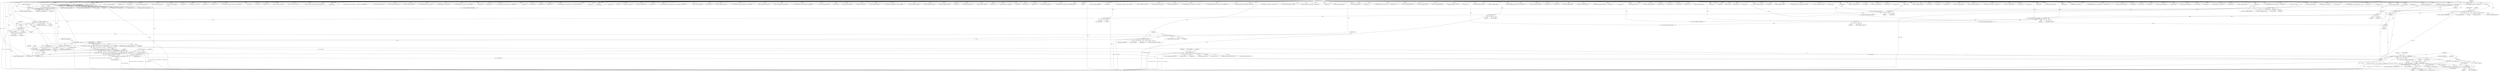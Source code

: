 digraph "0_stb_98fdfc6df88b1e34a736d5e126e6c8139c8de1a6_2@pointer" {
"1000568" [label="(Call,f->codebooks+i)"];
"1000531" [label="(Call,memset(f->codebooks, 0, sizeof(*f->codebooks) * f->codebook_count))"];
"1000522" [label="(Call,f->codebooks == NULL)"];
"1000504" [label="(Call,f->codebooks = (Codebook *) setup_malloc(f, sizeof(*f->codebooks) * f->codebook_count))"];
"1000508" [label="(Call,(Codebook *) setup_malloc(f, sizeof(*f->codebooks) * f->codebook_count))"];
"1000510" [label="(Call,setup_malloc(f, sizeof(*f->codebooks) * f->codebook_count))"];
"1000500" [label="(Call,get_bits(f,8))"];
"1000485" [label="(Call,get8_packet(f))"];
"1000465" [label="(Call,get8_packet(f))"];
"1000445" [label="(Call,is_whole_packet_present(f, TRUE))"];
"1000440" [label="(Call,IS_PUSH_MODE(f))"];
"1000435" [label="(Call,start_packet(f))"];
"1000424" [label="(Call,skip(f, len))"];
"1000422" [label="(Call,next_segment(f))"];
"1000414" [label="(Call,start_packet(f))"];
"1000408" [label="(Call,start_page(f))"];
"1000395" [label="(Call,get8(f))"];
"1000332" [label="(Call,get8(f))"];
"1000328" [label="(Call,get32(f))"];
"1000326" [label="(Call,get32(f))"];
"1000324" [label="(Call,get32(f))"];
"1000313" [label="(Call,get32(f))"];
"1000288" [label="(Call,get8(f))"];
"1000277" [label="(Call,get32(f))"];
"1000259" [label="(Call,getn(f, header, 6))"];
"1000250" [label="(Call,get8(f))"];
"1000126" [label="(Call,start_page(f))"];
"1000107" [label="(MethodParameterIn,vorb *f)"];
"1000420" [label="(Call,len = next_segment(f))"];
"1000512" [label="(Call,sizeof(*f->codebooks) * f->codebook_count)"];
"1000495" [label="(Call,f->codebook_count = get_bits(f,8) + 1)"];
"1000536" [label="(Call,sizeof(*f->codebooks) * f->codebook_count)"];
"1000549" [label="(Call,i < f->codebook_count)"];
"1000554" [label="(Call,++i)"];
"1000546" [label="(Call,i=0)"];
"1000396" [label="(Identifier,f)"];
"1000465" [label="(Call,get8_packet(f))"];
"1000500" [label="(Call,get_bits(f,8))"];
"1000281" [label="(Call,error(f, VORBIS_invalid_first_page))"];
"1000883" [label="(Call,setup_malloc(f, c->entries))"];
"1000249" [label="(Call,get8(f) != VORBIS_packet_id)"];
"1000296" [label="(Call,error(f, VORBIS_invalid_first_page))"];
"1001257" [label="(Call,get_bits(f, 4))"];
"1001717" [label="(Call,error(f, VORBIS_outofmem))"];
"1000272" [label="(Call,error(f, VORBIS_invalid_first_page))"];
"1002463" [label="(Call,error(f, VORBIS_invalid_setup))"];
"1000409" [label="(Identifier,f)"];
"1000566" [label="(Call,*c = f->codebooks+i)"];
"1001283" [label="(Call,get_bits(f, 32))"];
"1000637" [label="(Call,get_bits(f, 8))"];
"1000314" [label="(Identifier,f)"];
"1000330" [label="(Call,x = get8(f))"];
"1003278" [label="(Call,error(f, VORBIS_invalid_setup))"];
"1000889" [label="(Call,c->codeword_lengths == NULL)"];
"1001877" [label="(Call,error(f, VORBIS_invalid_setup))"];
"1000549" [label="(Call,i < f->codebook_count)"];
"1001028" [label="(Call,error(f, VORBIS_outofmem))"];
"1002557" [label="(Call,get_bits(f,5))"];
"1000708" [label="(Call,setup_malloc(f, c->entries))"];
"1000462" [label="(Call,crc32_init())"];
"1000251" [label="(Identifier,f)"];
"1002047" [label="(Call,get_bits(f, 3))"];
"1001800" [label="(Call,get_bits(f, 16))"];
"1000572" [label="(Identifier,i)"];
"1000447" [label="(Identifier,TRUE)"];
"1001765" [label="(Call,setup_temp_free(f, mults, sizeof(mults[0])*c->lookup_values))"];
"1000422" [label="(Call,next_segment(f))"];
"1000258" [label="(Call,!getn(f, header, 6))"];
"1000812" [label="(Call,get_bits(f,1))"];
"1001961" [label="(Call,get_bits(f,8))"];
"1003219" [label="(Call,get_bits(f, 6))"];
"1001808" [label="(Call,error(f, VORBIS_invalid_setup))"];
"1001332" [label="(Call,error(f, VORBIS_invalid_setup))"];
"1001380" [label="(Call,mults == NULL)"];
"1001647" [label="(Call,setup_temp_free(f, mults,sizeof(mults[0])*c->lookup_values))"];
"1002506" [label="(Call,get_bits(f,6))"];
"1000370" [label="(Call,error(f, VORBIS_invalid_setup))"];
"1002667" [label="(Call,setup_malloc(f, sizeof(*r->classdata) * f->codebooks[r->classbook].entries))"];
"1001659" [label="(Call,error(f, VORBIS_invalid_setup))"];
"1002973" [label="(Call,error(f, VORBIS_invalid_setup))"];
"1003083" [label="(Call,error(f, VORBIS_invalid_setup))"];
"1000331" [label="(Identifier,x)"];
"1000439" [label="(ControlStructure,if (IS_PUSH_MODE(f)))"];
"1000906" [label="(Call,setup_temp_free(f, lengths, c->entries))"];
"1001017" [label="(Call,setup_malloc(f, c->sorted_entries))"];
"1001826" [label="(Call,setup_malloc(f, f->floor_count * sizeof(*f->floor_config)))"];
"1000513" [label="(Call,sizeof(*f->codebooks))"];
"1003636" [label="(Call,f->first_decode = TRUE)"];
"1000546" [label="(Call,i=0)"];
"1000646" [label="(Call,get_bits(f, 8))"];
"1000413" [label="(Call,!start_packet(f))"];
"1000486" [label="(Identifier,f)"];
"1000276" [label="(Call,get32(f) != 0)"];
"1000824" [label="(Call,get_bits(f, 5))"];
"1001214" [label="(Call,setup_temp_free(f, values, sizeof(*values)*c->sorted_entries))"];
"1002814" [label="(Call,get_bits(f,6))"];
"1001918" [label="(Call,get_bits(f,16))"];
"1002514" [label="(Call,get_bits(f,8))"];
"1001932" [label="(Call,get_bits(f,8))"];
"1001224" [label="(Call,setup_temp_free(f, c->codewords, sizeof(*c->codewords)*c->sorted_entries))"];
"1002921" [label="(Call,get_bits(f,1))"];
"1002951" [label="(Call,get_bits(f,1))"];
"1003688" [label="(MethodReturn,static int)"];
"1002630" [label="(Call,get_bits(f, 8))"];
"1000328" [label="(Call,get32(f))"];
"1000393" [label="(Call,x = get8(f))"];
"1000236" [label="(Call,get8(f))"];
"1001404" [label="(Call,get_bits(f, c->value_bits))"];
"1003684" [label="(Call,stb_vorbis_get_file_offset(f))"];
"1002548" [label="(Call,get_bits(f,3))"];
"1001468" [label="(Call,setup_malloc(f, sizeof(c->multiplicands[0]) * c->sorted_entries * c->dimensions))"];
"1000551" [label="(Call,f->codebook_count)"];
"1002842" [label="(Call,error(f, VORBIS_outofmem))"];
"1000277" [label="(Call,get32(f))"];
"1001781" [label="(Identifier,x)"];
"1001911" [label="(Call,get_bits(f,16))"];
"1002646" [label="(Call,error(f, VORBIS_invalid_setup))"];
"1001686" [label="(Call,setup_malloc(f, sizeof(c->multiplicands[0]) * c->lookup_values))"];
"1003049" [label="(Call,error(f, VORBIS_invalid_setup))"];
"1001965" [label="(Call,error(f, VORBIS_feature_not_supported))"];
"1000502" [label="(Literal,8)"];
"1001705" [label="(Call,setup_temp_free(f, mults,sizeof(mults[0])*c->lookup_values))"];
"1000762" [label="(Call,error(f, VORBIS_invalid_setup))"];
"1001307" [label="(Call,get_bits(f,1))"];
"1002518" [label="(Call,r->classbook >= f->codebook_count)"];
"1000424" [label="(Call,skip(f, len))"];
"1002917" [label="(Call,error(f, VORBIS_outofmem))"];
"1000259" [label="(Call,getn(f, header, 6))"];
"1002216" [label="(Call,get_bits(f, g->rangebits))"];
"1000555" [label="(Identifier,i)"];
"1001189" [label="(Call,error(f, VORBIS_outofmem))"];
"1000510" [label="(Call,setup_malloc(f, sizeof(*f->codebooks) * f->codebook_count))"];
"1000445" [label="(Call,is_whole_packet_present(f, TRUE))"];
"1002824" [label="(Call,setup_malloc(f, f->mapping_count * sizeof(*f->mapping)))"];
"1002293" [label="(Call,error(f, VORBIS_invalid_setup))"];
"1003197" [label="(Call,error(f, VORBIS_invalid_setup))"];
"1001426" [label="(Call,error(f, VORBIS_invalid_setup))"];
"1003247" [label="(Call,get_bits(f,1))"];
"1003395" [label="(Call,error(f, VORBIS_outofmem))"];
"1000108" [label="(Block,)"];
"1000408" [label="(Call,start_page(f))"];
"1001838" [label="(Call,f->floor_config == NULL)"];
"1001074" [label="(Call,error(f, VORBIS_outofmem))"];
"1000261" [label="(Identifier,header)"];
"1000325" [label="(Identifier,f)"];
"1001991" [label="(Call,get_bits(f, 5))"];
"1003443" [label="(Call,init_blocksize(f, 0, f->blocksize_0))"];
"1001251" [label="(Call,CHECK(f))"];
"1000284" [label="(Call,f->channels = get8(f))"];
"1002377" [label="(Call,get_bits(f, 6))"];
"1002073" [label="(Call,get_bits(f, 8))"];
"1002406" [label="(Call,error(f, VORBIS_outofmem))"];
"1002387" [label="(Call,setup_malloc(f, f->residue_count * sizeof(f->residue_config[0])))"];
"1000512" [label="(Call,sizeof(*f->codebooks) * f->codebook_count)"];
"1000232" [label="(Call,get8(f))"];
"1000469" [label="(Call,error(f, VORBIS_invalid_setup))"];
"1002890" [label="(Call,error(f, VORBIS_invalid_setup))"];
"1000657" [label="(Call,get_bits(f,1))"];
"1000240" [label="(Call,error(f, VORBIS_ogg_skeleton_not_supported))"];
"1002899" [label="(Call,setup_malloc(f, f->channels * sizeof(*m->chan)))"];
"1000415" [label="(Identifier,f)"];
"1000260" [label="(Identifier,f)"];
"1001362" [label="(Call,error(f, VORBIS_invalid_setup))"];
"1000252" [label="(Identifier,VORBIS_packet_id)"];
"1000683" [label="(Call,error(f, VORBIS_invalid_setup))"];
"1000717" [label="(Call,error(f, VORBIS_outofmem))"];
"1000532" [label="(Call,f->codebooks)"];
"1000982" [label="(Call,setup_malloc(f, sizeof(c->codewords[0]) * c->entries))"];
"1000542" [label="(Call,f->codebook_count)"];
"1000324" [label="(Call,get32(f))"];
"1000126" [label="(Call,start_page(f))"];
"1001037" [label="(Call,setup_temp_malloc(f, sizeof(*c->codewords) * c->sorted_entries))"];
"1001414" [label="(Call,setup_temp_free(f,mults,sizeof(mults[0])*c->lookup_values))"];
"1000158" [label="(Call,error(f, VORBIS_invalid_first_page))"];
"1003686" [label="(Return,return TRUE;)"];
"1003330" [label="(Call,setup_malloc(f, sizeof(float) * f->blocksize_1))"];
"1000269" [label="(Call,vorbis_validate(header))"];
"1001238" [label="(Call,setup_temp_free(f, lengths, c->entries))"];
"1001061" [label="(Call,setup_temp_malloc(f, sizeof(*values) * c->sorted_entries))"];
"1000536" [label="(Call,sizeof(*f->codebooks) * f->codebook_count)"];
"1000279" [label="(Literal,0)"];
"1000250" [label="(Call,get8(f))"];
"1000501" [label="(Identifier,f)"];
"1000499" [label="(Call,get_bits(f,8) + 1)"];
"1003261" [label="(Call,get_bits(f,16))"];
"1000503" [label="(Literal,1)"];
"1000569" [label="(Call,f->codebooks)"];
"1000262" [label="(Literal,6)"];
"1000426" [label="(Identifier,len)"];
"1002087" [label="(Call,error(f, VORBIS_invalid_setup))"];
"1003438" [label="(Call,error(f, VORBIS_outofmem))"];
"1000550" [label="(Identifier,i)"];
"1001299" [label="(Call,get_bits(f, 4))"];
"1001169" [label="(Call,setup_malloc(f, sizeof(*c->sorted_values   ) * (c->sorted_entries+1)))"];
"1000327" [label="(Identifier,f)"];
"1003300" [label="(Call,error(f, VORBIS_invalid_setup))"];
"1001054" [label="(Call,error(f, VORBIS_outofmem))"];
"1003033" [label="(Call,error(f, VORBIS_invalid_setup))"];
"1000694" [label="(Call,setup_temp_malloc(f, c->entries))"];
"1001940" [label="(Call,get_bits(f,4))"];
"1000138" [label="(Call,error(f, VORBIS_invalid_first_page))"];
"1003069" [label="(Call,error(f, VORBIS_invalid_setup))"];
"1000554" [label="(Call,++i)"];
"1002690" [label="(Call,error(f, VORBIS_outofmem))"];
"1000537" [label="(Call,sizeof(*f->codebooks))"];
"1000504" [label="(Call,f->codebooks = (Codebook *) setup_malloc(f, sizeof(*f->codebooks) * f->codebook_count))"];
"1001783" [label="(Call,get_bits(f, 6))"];
"1000545" [label="(ControlStructure,for (i=0; i < f->codebook_count; ++i))"];
"1000466" [label="(Identifier,f)"];
"1001514" [label="(Call,setup_temp_free(f,mults,sizeof(mults[0])*c->lookup_values))"];
"1003211" [label="(Call,error(f, VORBIS_invalid_setup))"];
"1000395" [label="(Call,get8(f))"];
"1001865" [label="(Call,get_bits(f, 16))"];
"1001816" [label="(Call,get_bits(f, 6))"];
"1002776" [label="(Call,error(f, VORBIS_outofmem))"];
"1000598" [label="(Call,error(f, VORBIS_invalid_setup))"];
"1000464" [label="(Call,get8_packet(f) != VORBIS_packet_setup)"];
"1001369" [label="(Call,setup_temp_malloc(f, sizeof(mults[0]) * c->lookup_values))"];
"1002470" [label="(Call,get_bits(f, 24))"];
"1000421" [label="(Identifier,len)"];
"1000254" [label="(Call,error(f, VORBIS_invalid_first_page))"];
"1001121" [label="(Call,setup_temp_free(f, values, 0))"];
"1000837" [label="(Call,error(f, VORBIS_invalid_setup))"];
"1002477" [label="(Call,get_bits(f, 24))"];
"1002120" [label="(Call,g->subclass_books[j][k] >= f->codebook_count)"];
"1001291" [label="(Call,get_bits(f, 32))"];
"1000577" [label="(Call,get_bits(f, 8))"];
"1002451" [label="(Call,get_bits(f, 16))"];
"1001160" [label="(Call,error(f, VORBIS_outofmem))"];
"1000522" [label="(Call,f->codebooks == NULL)"];
"1000511" [label="(Identifier,f)"];
"1000382" [label="(Call,error(f, VORBIS_invalid_setup))"];
"1002012" [label="(Call,get_bits(f, 4))"];
"1000107" [label="(MethodParameterIn,vorb *f)"];
"1001776" [label="(Call,CHECK(f))"];
"1000495" [label="(Call,f->codebook_count = get_bits(f,8) + 1)"];
"1000309" [label="(Call,f->sample_rate = get32(f))"];
"1002115" [label="(Call,get_bits(f,8))"];
"1003165" [label="(Call,get_bits(f,8))"];
"1000425" [label="(Identifier,f)"];
"1000407" [label="(Call,!start_page(f))"];
"1000731" [label="(Call,get_bits(f,5))"];
"1000492" [label="(Call,error(f, VORBIS_invalid_setup))"];
"1000326" [label="(Call,get32(f))"];
"1000547" [label="(Identifier,i)"];
"1000414" [label="(Call,start_packet(f))"];
"1003288" [label="(Call,error(f, VORBIS_invalid_setup))"];
"1000968" [label="(Call,CHECK(f))"];
"1000333" [label="(Identifier,f)"];
"1000329" [label="(Identifier,f)"];
"1001844" [label="(Call,error(f, VORBIS_outofmem))"];
"1002755" [label="(Call,setup_malloc(f, sizeof(r->classdata[j][0]) * classwords))"];
"1000127" [label="(Identifier,f)"];
"1000585" [label="(Call,error(f, VORBIS_invalid_setup))"];
"1001904" [label="(Call,get_bits(f,8))"];
"1000562" [label="(Identifier,total)"];
"1000148" [label="(Call,error(f, VORBIS_invalid_first_page))"];
"1000390" [label="(Call,error(f, VORBIS_invalid_setup))"];
"1000289" [label="(Identifier,f)"];
"1000403" [label="(Call,error(f, VORBIS_invalid_first_page))"];
"1003183" [label="(Call,get_bits(f,8))"];
"1000611" [label="(Call,error(f, VORBIS_invalid_setup))"];
"1001778" [label="(Call,CHECK(f))"];
"1000548" [label="(Literal,0)"];
"1000506" [label="(Identifier,f)"];
"1001526" [label="(Call,error(f, VORBIS_outofmem))"];
"1000603" [label="(Call,get_bits(f, 8))"];
"1003079" [label="(Call,get_bits(f,2))"];
"1000529" [label="(Identifier,f)"];
"1000533" [label="(Identifier,f)"];
"1000965" [label="(Call,values = NULL)"];
"1000446" [label="(Identifier,f)"];
"1000190" [label="(Call,getn(f, header, 6))"];
"1000590" [label="(Call,get_bits(f, 8))"];
"1001126" [label="(Call,error(f, VORBIS_invalid_setup))"];
"1000531" [label="(Call,memset(f->codebooks, 0, sizeof(*f->codebooks) * f->codebook_count))"];
"1002929" [label="(Call,get_bits(f,4))"];
"1003113" [label="(Call,get_bits(f, 4))"];
"1003303" [label="(Call,flush_packet(f))"];
"1003677" [label="(Call,error(f, VORBIS_outofmem))"];
"1002132" [label="(Call,error(f, VORBIS_invalid_setup))"];
"1000321" [label="(Call,error(f, VORBIS_invalid_first_page))"];
"1000526" [label="(Identifier,NULL)"];
"1003346" [label="(Call,setup_malloc(f, sizeof(float) * f->blocksize_1/2))"];
"1000895" [label="(Call,error(f, VORBIS_outofmem))"];
"1000667" [label="(Call,get_bits(f,1))"];
"1002960" [label="(Call,get_bits(f,8))"];
"1000168" [label="(Call,error(f, VORBIS_invalid_first_page))"];
"1001925" [label="(Call,get_bits(f,6))"];
"1000777" [label="(Call,error(f, VORBIS_invalid_setup))"];
"1000528" [label="(Call,error(f, VORBIS_outofmem))"];
"1002057" [label="(Call,get_bits(f, 2))"];
"1002996" [label="(Call,get_bits(f, ilog(f->channels-1)))"];
"1000436" [label="(Identifier,f)"];
"1001140" [label="(Call,setup_malloc(f, sizeof(*c->sorted_codewords) * (c->sorted_entries+1)))"];
"1003129" [label="(Call,error(f, VORBIS_invalid_setup))"];
"1002552" [label="(Call,get_bits(f,1))"];
"1000332" [label="(Call,get8(f))"];
"1002140" [label="(Call,get_bits(f,2))"];
"1000508" [label="(Call,(Codebook *) setup_malloc(f, sizeof(*f->codebooks) * f->codebook_count))"];
"1003268" [label="(Call,get_bits(f,8))"];
"1002526" [label="(Call,error(f, VORBIS_invalid_setup))"];
"1000440" [label="(Call,IS_PUSH_MODE(f))"];
"1000467" [label="(Identifier,VORBIS_packet_setup)"];
"1003254" [label="(Call,get_bits(f,16))"];
"1002489" [label="(Call,error(f, VORBIS_invalid_setup))"];
"1003174" [label="(Call,get_bits(f,8))"];
"1000632" [label="(Call,get_bits(f, 8))"];
"1003453" [label="(Call,init_blocksize(f, 1, f->blocksize_1))"];
"1002497" [label="(Call,get_bits(f,24))"];
"1000485" [label="(Call,get8_packet(f))"];
"1002588" [label="(Call,error(f, VORBIS_outofmem))"];
"1000313" [label="(Call,get32(f))"];
"1000573" [label="(Call,CHECK(f))"];
"1000523" [label="(Call,f->codebooks)"];
"1000429" [label="(Identifier,f)"];
"1002148" [label="(Call,get_bits(f,4))"];
"1000423" [label="(Identifier,f)"];
"1002569" [label="(Call,setup_malloc(f, sizeof(r->residue_books[0]) * r->classifications))"];
"1000125" [label="(Call,!start_page(f))"];
"1000753" [label="(Call,get_bits(f, ilog(limit)))"];
"1000306" [label="(Call,error(f, VORBIS_too_many_channels))"];
"1001384" [label="(Call,error(f, VORBIS_outofmem))"];
"1000524" [label="(Identifier,f)"];
"1003012" [label="(Call,get_bits(f, ilog(f->channels-1)))"];
"1002882" [label="(Call,get_bits(f,16))"];
"1000420" [label="(Call,len = next_segment(f))"];
"1000496" [label="(Call,f->codebook_count)"];
"1000521" [label="(ControlStructure,if (f->codebooks == NULL))"];
"1000535" [label="(Literal,0)"];
"1000419" [label="(Block,)"];
"1000288" [label="(Call,get8(f))"];
"1000505" [label="(Call,f->codebooks)"];
"1000444" [label="(Call,!is_whole_packet_present(f, TRUE))"];
"1000278" [label="(Identifier,f)"];
"1000264" [label="(Call,error(f, VORBIS_unexpected_eof))"];
"1001491" [label="(Call,setup_malloc(f, sizeof(c->multiplicands[0]) * c->entries        * c->dimensions))"];
"1000616" [label="(Call,get_bits(f, 8))"];
"1000245" [label="(Call,error(f, VORBIS_invalid_first_page))"];
"1001267" [label="(Call,error(f, VORBIS_invalid_setup))"];
"1000434" [label="(Call,!start_packet(f))"];
"1001678" [label="(Call,CHECK(f))"];
"1000625" [label="(Call,get_bits(f, 8))"];
"1000435" [label="(Call,start_packet(f))"];
"1001154" [label="(Call,c->sorted_codewords == NULL)"];
"1001000" [label="(Call,error(f, VORBIS_outofmem))"];
"1000568" [label="(Call,f->codebooks+i)"];
"1003419" [label="(Call,setup_malloc(f, sizeof(float) * f->blocksize_1/2))"];
"1000481" [label="(Call,header[i] = get8_packet(f))"];
"1003364" [label="(Call,setup_malloc(f, sizeof(int16) * longest_floorlist))"];
"1002077" [label="(Call,g->class_masterbooks[j] >= f->codebook_count)"];
"1000441" [label="(Identifier,f)"];
"1000518" [label="(Call,f->codebook_count)"];
"1000568" -> "1000566"  [label="AST: "];
"1000568" -> "1000572"  [label="CFG: "];
"1000569" -> "1000568"  [label="AST: "];
"1000572" -> "1000568"  [label="AST: "];
"1000566" -> "1000568"  [label="CFG: "];
"1000568" -> "1003688"  [label="DDG: f->codebooks"];
"1000568" -> "1003688"  [label="DDG: i"];
"1000531" -> "1000568"  [label="DDG: f->codebooks"];
"1000549" -> "1000568"  [label="DDG: i"];
"1000531" -> "1000108"  [label="AST: "];
"1000531" -> "1000536"  [label="CFG: "];
"1000532" -> "1000531"  [label="AST: "];
"1000535" -> "1000531"  [label="AST: "];
"1000536" -> "1000531"  [label="AST: "];
"1000547" -> "1000531"  [label="CFG: "];
"1000531" -> "1003688"  [label="DDG: memset(f->codebooks, 0, sizeof(*f->codebooks) * f->codebook_count)"];
"1000531" -> "1003688"  [label="DDG: sizeof(*f->codebooks) * f->codebook_count"];
"1000531" -> "1003688"  [label="DDG: f->codebooks"];
"1000522" -> "1000531"  [label="DDG: f->codebooks"];
"1000536" -> "1000531"  [label="DDG: f->codebook_count"];
"1000531" -> "1000566"  [label="DDG: f->codebooks"];
"1000522" -> "1000521"  [label="AST: "];
"1000522" -> "1000526"  [label="CFG: "];
"1000523" -> "1000522"  [label="AST: "];
"1000526" -> "1000522"  [label="AST: "];
"1000529" -> "1000522"  [label="CFG: "];
"1000533" -> "1000522"  [label="CFG: "];
"1000522" -> "1003688"  [label="DDG: f->codebooks == NULL"];
"1000522" -> "1003688"  [label="DDG: NULL"];
"1000522" -> "1003688"  [label="DDG: f->codebooks"];
"1000504" -> "1000522"  [label="DDG: f->codebooks"];
"1000522" -> "1000889"  [label="DDG: NULL"];
"1000522" -> "1000965"  [label="DDG: NULL"];
"1000522" -> "1001154"  [label="DDG: NULL"];
"1000522" -> "1001380"  [label="DDG: NULL"];
"1000522" -> "1001838"  [label="DDG: NULL"];
"1000504" -> "1000108"  [label="AST: "];
"1000504" -> "1000508"  [label="CFG: "];
"1000505" -> "1000504"  [label="AST: "];
"1000508" -> "1000504"  [label="AST: "];
"1000524" -> "1000504"  [label="CFG: "];
"1000504" -> "1003688"  [label="DDG: (Codebook *) setup_malloc(f, sizeof(*f->codebooks) * f->codebook_count)"];
"1000508" -> "1000504"  [label="DDG: setup_malloc(f, sizeof(*f->codebooks) * f->codebook_count)"];
"1000508" -> "1000510"  [label="CFG: "];
"1000509" -> "1000508"  [label="AST: "];
"1000510" -> "1000508"  [label="AST: "];
"1000508" -> "1003688"  [label="DDG: setup_malloc(f, sizeof(*f->codebooks) * f->codebook_count)"];
"1000510" -> "1000508"  [label="DDG: f"];
"1000510" -> "1000508"  [label="DDG: sizeof(*f->codebooks) * f->codebook_count"];
"1000510" -> "1000512"  [label="CFG: "];
"1000511" -> "1000510"  [label="AST: "];
"1000512" -> "1000510"  [label="AST: "];
"1000510" -> "1003688"  [label="DDG: sizeof(*f->codebooks) * f->codebook_count"];
"1000500" -> "1000510"  [label="DDG: f"];
"1000107" -> "1000510"  [label="DDG: f"];
"1000512" -> "1000510"  [label="DDG: f->codebook_count"];
"1000510" -> "1000528"  [label="DDG: f"];
"1000510" -> "1000573"  [label="DDG: f"];
"1000510" -> "1001783"  [label="DDG: f"];
"1000500" -> "1000499"  [label="AST: "];
"1000500" -> "1000502"  [label="CFG: "];
"1000501" -> "1000500"  [label="AST: "];
"1000502" -> "1000500"  [label="AST: "];
"1000503" -> "1000500"  [label="CFG: "];
"1000500" -> "1000495"  [label="DDG: f"];
"1000500" -> "1000495"  [label="DDG: 8"];
"1000500" -> "1000499"  [label="DDG: f"];
"1000500" -> "1000499"  [label="DDG: 8"];
"1000485" -> "1000500"  [label="DDG: f"];
"1000465" -> "1000500"  [label="DDG: f"];
"1000107" -> "1000500"  [label="DDG: f"];
"1000485" -> "1000481"  [label="AST: "];
"1000485" -> "1000486"  [label="CFG: "];
"1000486" -> "1000485"  [label="AST: "];
"1000481" -> "1000485"  [label="CFG: "];
"1000485" -> "1000481"  [label="DDG: f"];
"1000465" -> "1000485"  [label="DDG: f"];
"1000107" -> "1000485"  [label="DDG: f"];
"1000485" -> "1000492"  [label="DDG: f"];
"1000465" -> "1000464"  [label="AST: "];
"1000465" -> "1000466"  [label="CFG: "];
"1000466" -> "1000465"  [label="AST: "];
"1000467" -> "1000465"  [label="CFG: "];
"1000465" -> "1000464"  [label="DDG: f"];
"1000445" -> "1000465"  [label="DDG: f"];
"1000440" -> "1000465"  [label="DDG: f"];
"1000107" -> "1000465"  [label="DDG: f"];
"1000465" -> "1000469"  [label="DDG: f"];
"1000465" -> "1000492"  [label="DDG: f"];
"1000445" -> "1000444"  [label="AST: "];
"1000445" -> "1000447"  [label="CFG: "];
"1000446" -> "1000445"  [label="AST: "];
"1000447" -> "1000445"  [label="AST: "];
"1000444" -> "1000445"  [label="CFG: "];
"1000445" -> "1003688"  [label="DDG: TRUE"];
"1000445" -> "1003688"  [label="DDG: f"];
"1000445" -> "1000444"  [label="DDG: f"];
"1000445" -> "1000444"  [label="DDG: TRUE"];
"1000440" -> "1000445"  [label="DDG: f"];
"1000107" -> "1000445"  [label="DDG: f"];
"1000445" -> "1003636"  [label="DDG: TRUE"];
"1000445" -> "1003686"  [label="DDG: TRUE"];
"1000440" -> "1000439"  [label="AST: "];
"1000440" -> "1000441"  [label="CFG: "];
"1000441" -> "1000440"  [label="AST: "];
"1000446" -> "1000440"  [label="CFG: "];
"1000462" -> "1000440"  [label="CFG: "];
"1000440" -> "1003688"  [label="DDG: IS_PUSH_MODE(f)"];
"1000435" -> "1000440"  [label="DDG: f"];
"1000107" -> "1000440"  [label="DDG: f"];
"1000435" -> "1000434"  [label="AST: "];
"1000435" -> "1000436"  [label="CFG: "];
"1000436" -> "1000435"  [label="AST: "];
"1000434" -> "1000435"  [label="CFG: "];
"1000435" -> "1003688"  [label="DDG: f"];
"1000435" -> "1000434"  [label="DDG: f"];
"1000424" -> "1000435"  [label="DDG: f"];
"1000107" -> "1000435"  [label="DDG: f"];
"1000424" -> "1000419"  [label="AST: "];
"1000424" -> "1000426"  [label="CFG: "];
"1000425" -> "1000424"  [label="AST: "];
"1000426" -> "1000424"  [label="AST: "];
"1000429" -> "1000424"  [label="CFG: "];
"1000424" -> "1003688"  [label="DDG: len"];
"1000424" -> "1003688"  [label="DDG: skip(f, len)"];
"1000424" -> "1000422"  [label="DDG: f"];
"1000422" -> "1000424"  [label="DDG: f"];
"1000107" -> "1000424"  [label="DDG: f"];
"1000420" -> "1000424"  [label="DDG: len"];
"1000422" -> "1000420"  [label="AST: "];
"1000422" -> "1000423"  [label="CFG: "];
"1000423" -> "1000422"  [label="AST: "];
"1000420" -> "1000422"  [label="CFG: "];
"1000422" -> "1000420"  [label="DDG: f"];
"1000414" -> "1000422"  [label="DDG: f"];
"1000107" -> "1000422"  [label="DDG: f"];
"1000414" -> "1000413"  [label="AST: "];
"1000414" -> "1000415"  [label="CFG: "];
"1000415" -> "1000414"  [label="AST: "];
"1000413" -> "1000414"  [label="CFG: "];
"1000414" -> "1003688"  [label="DDG: f"];
"1000414" -> "1000413"  [label="DDG: f"];
"1000408" -> "1000414"  [label="DDG: f"];
"1000107" -> "1000414"  [label="DDG: f"];
"1000408" -> "1000407"  [label="AST: "];
"1000408" -> "1000409"  [label="CFG: "];
"1000409" -> "1000408"  [label="AST: "];
"1000407" -> "1000408"  [label="CFG: "];
"1000408" -> "1003688"  [label="DDG: f"];
"1000408" -> "1000407"  [label="DDG: f"];
"1000395" -> "1000408"  [label="DDG: f"];
"1000107" -> "1000408"  [label="DDG: f"];
"1000395" -> "1000393"  [label="AST: "];
"1000395" -> "1000396"  [label="CFG: "];
"1000396" -> "1000395"  [label="AST: "];
"1000393" -> "1000395"  [label="CFG: "];
"1000395" -> "1000393"  [label="DDG: f"];
"1000332" -> "1000395"  [label="DDG: f"];
"1000107" -> "1000395"  [label="DDG: f"];
"1000395" -> "1000403"  [label="DDG: f"];
"1000332" -> "1000330"  [label="AST: "];
"1000332" -> "1000333"  [label="CFG: "];
"1000333" -> "1000332"  [label="AST: "];
"1000330" -> "1000332"  [label="CFG: "];
"1000332" -> "1000330"  [label="DDG: f"];
"1000328" -> "1000332"  [label="DDG: f"];
"1000107" -> "1000332"  [label="DDG: f"];
"1000332" -> "1000370"  [label="DDG: f"];
"1000332" -> "1000382"  [label="DDG: f"];
"1000332" -> "1000390"  [label="DDG: f"];
"1000328" -> "1000108"  [label="AST: "];
"1000328" -> "1000329"  [label="CFG: "];
"1000329" -> "1000328"  [label="AST: "];
"1000331" -> "1000328"  [label="CFG: "];
"1000328" -> "1003688"  [label="DDG: get32(f)"];
"1000326" -> "1000328"  [label="DDG: f"];
"1000107" -> "1000328"  [label="DDG: f"];
"1000326" -> "1000108"  [label="AST: "];
"1000326" -> "1000327"  [label="CFG: "];
"1000327" -> "1000326"  [label="AST: "];
"1000329" -> "1000326"  [label="CFG: "];
"1000324" -> "1000326"  [label="DDG: f"];
"1000107" -> "1000326"  [label="DDG: f"];
"1000324" -> "1000108"  [label="AST: "];
"1000324" -> "1000325"  [label="CFG: "];
"1000325" -> "1000324"  [label="AST: "];
"1000327" -> "1000324"  [label="CFG: "];
"1000313" -> "1000324"  [label="DDG: f"];
"1000107" -> "1000324"  [label="DDG: f"];
"1000313" -> "1000309"  [label="AST: "];
"1000313" -> "1000314"  [label="CFG: "];
"1000314" -> "1000313"  [label="AST: "];
"1000309" -> "1000313"  [label="CFG: "];
"1000313" -> "1000309"  [label="DDG: f"];
"1000288" -> "1000313"  [label="DDG: f"];
"1000107" -> "1000313"  [label="DDG: f"];
"1000313" -> "1000321"  [label="DDG: f"];
"1000288" -> "1000284"  [label="AST: "];
"1000288" -> "1000289"  [label="CFG: "];
"1000289" -> "1000288"  [label="AST: "];
"1000284" -> "1000288"  [label="CFG: "];
"1000288" -> "1000284"  [label="DDG: f"];
"1000277" -> "1000288"  [label="DDG: f"];
"1000107" -> "1000288"  [label="DDG: f"];
"1000288" -> "1000296"  [label="DDG: f"];
"1000288" -> "1000306"  [label="DDG: f"];
"1000277" -> "1000276"  [label="AST: "];
"1000277" -> "1000278"  [label="CFG: "];
"1000278" -> "1000277"  [label="AST: "];
"1000279" -> "1000277"  [label="CFG: "];
"1000277" -> "1000276"  [label="DDG: f"];
"1000259" -> "1000277"  [label="DDG: f"];
"1000107" -> "1000277"  [label="DDG: f"];
"1000277" -> "1000281"  [label="DDG: f"];
"1000259" -> "1000258"  [label="AST: "];
"1000259" -> "1000262"  [label="CFG: "];
"1000260" -> "1000259"  [label="AST: "];
"1000261" -> "1000259"  [label="AST: "];
"1000262" -> "1000259"  [label="AST: "];
"1000258" -> "1000259"  [label="CFG: "];
"1000259" -> "1003688"  [label="DDG: header"];
"1000259" -> "1000258"  [label="DDG: f"];
"1000259" -> "1000258"  [label="DDG: header"];
"1000259" -> "1000258"  [label="DDG: 6"];
"1000250" -> "1000259"  [label="DDG: f"];
"1000107" -> "1000259"  [label="DDG: f"];
"1000259" -> "1000264"  [label="DDG: f"];
"1000259" -> "1000269"  [label="DDG: header"];
"1000259" -> "1000272"  [label="DDG: f"];
"1000250" -> "1000249"  [label="AST: "];
"1000250" -> "1000251"  [label="CFG: "];
"1000251" -> "1000250"  [label="AST: "];
"1000252" -> "1000250"  [label="CFG: "];
"1000250" -> "1000249"  [label="DDG: f"];
"1000126" -> "1000250"  [label="DDG: f"];
"1000107" -> "1000250"  [label="DDG: f"];
"1000250" -> "1000254"  [label="DDG: f"];
"1000126" -> "1000125"  [label="AST: "];
"1000126" -> "1000127"  [label="CFG: "];
"1000127" -> "1000126"  [label="AST: "];
"1000125" -> "1000126"  [label="CFG: "];
"1000126" -> "1003688"  [label="DDG: f"];
"1000126" -> "1000125"  [label="DDG: f"];
"1000107" -> "1000126"  [label="DDG: f"];
"1000126" -> "1000138"  [label="DDG: f"];
"1000126" -> "1000148"  [label="DDG: f"];
"1000126" -> "1000158"  [label="DDG: f"];
"1000126" -> "1000168"  [label="DDG: f"];
"1000126" -> "1000190"  [label="DDG: f"];
"1000126" -> "1000240"  [label="DDG: f"];
"1000126" -> "1000245"  [label="DDG: f"];
"1000107" -> "1000106"  [label="AST: "];
"1000107" -> "1003688"  [label="DDG: f"];
"1000107" -> "1000138"  [label="DDG: f"];
"1000107" -> "1000148"  [label="DDG: f"];
"1000107" -> "1000158"  [label="DDG: f"];
"1000107" -> "1000168"  [label="DDG: f"];
"1000107" -> "1000190"  [label="DDG: f"];
"1000107" -> "1000232"  [label="DDG: f"];
"1000107" -> "1000236"  [label="DDG: f"];
"1000107" -> "1000240"  [label="DDG: f"];
"1000107" -> "1000245"  [label="DDG: f"];
"1000107" -> "1000254"  [label="DDG: f"];
"1000107" -> "1000264"  [label="DDG: f"];
"1000107" -> "1000272"  [label="DDG: f"];
"1000107" -> "1000281"  [label="DDG: f"];
"1000107" -> "1000296"  [label="DDG: f"];
"1000107" -> "1000306"  [label="DDG: f"];
"1000107" -> "1000321"  [label="DDG: f"];
"1000107" -> "1000370"  [label="DDG: f"];
"1000107" -> "1000382"  [label="DDG: f"];
"1000107" -> "1000390"  [label="DDG: f"];
"1000107" -> "1000403"  [label="DDG: f"];
"1000107" -> "1000469"  [label="DDG: f"];
"1000107" -> "1000492"  [label="DDG: f"];
"1000107" -> "1000528"  [label="DDG: f"];
"1000107" -> "1000573"  [label="DDG: f"];
"1000107" -> "1000577"  [label="DDG: f"];
"1000107" -> "1000585"  [label="DDG: f"];
"1000107" -> "1000590"  [label="DDG: f"];
"1000107" -> "1000598"  [label="DDG: f"];
"1000107" -> "1000603"  [label="DDG: f"];
"1000107" -> "1000611"  [label="DDG: f"];
"1000107" -> "1000616"  [label="DDG: f"];
"1000107" -> "1000625"  [label="DDG: f"];
"1000107" -> "1000632"  [label="DDG: f"];
"1000107" -> "1000637"  [label="DDG: f"];
"1000107" -> "1000646"  [label="DDG: f"];
"1000107" -> "1000657"  [label="DDG: f"];
"1000107" -> "1000667"  [label="DDG: f"];
"1000107" -> "1000683"  [label="DDG: f"];
"1000107" -> "1000694"  [label="DDG: f"];
"1000107" -> "1000708"  [label="DDG: f"];
"1000107" -> "1000717"  [label="DDG: f"];
"1000107" -> "1000731"  [label="DDG: f"];
"1000107" -> "1000753"  [label="DDG: f"];
"1000107" -> "1000762"  [label="DDG: f"];
"1000107" -> "1000777"  [label="DDG: f"];
"1000107" -> "1000812"  [label="DDG: f"];
"1000107" -> "1000824"  [label="DDG: f"];
"1000107" -> "1000837"  [label="DDG: f"];
"1000107" -> "1000883"  [label="DDG: f"];
"1000107" -> "1000895"  [label="DDG: f"];
"1000107" -> "1000906"  [label="DDG: f"];
"1000107" -> "1000968"  [label="DDG: f"];
"1000107" -> "1000982"  [label="DDG: f"];
"1000107" -> "1001000"  [label="DDG: f"];
"1000107" -> "1001017"  [label="DDG: f"];
"1000107" -> "1001028"  [label="DDG: f"];
"1000107" -> "1001037"  [label="DDG: f"];
"1000107" -> "1001054"  [label="DDG: f"];
"1000107" -> "1001061"  [label="DDG: f"];
"1000107" -> "1001074"  [label="DDG: f"];
"1000107" -> "1001121"  [label="DDG: f"];
"1000107" -> "1001126"  [label="DDG: f"];
"1000107" -> "1001140"  [label="DDG: f"];
"1000107" -> "1001160"  [label="DDG: f"];
"1000107" -> "1001169"  [label="DDG: f"];
"1000107" -> "1001189"  [label="DDG: f"];
"1000107" -> "1001214"  [label="DDG: f"];
"1000107" -> "1001224"  [label="DDG: f"];
"1000107" -> "1001238"  [label="DDG: f"];
"1000107" -> "1001251"  [label="DDG: f"];
"1000107" -> "1001257"  [label="DDG: f"];
"1000107" -> "1001267"  [label="DDG: f"];
"1000107" -> "1001283"  [label="DDG: f"];
"1000107" -> "1001291"  [label="DDG: f"];
"1000107" -> "1001299"  [label="DDG: f"];
"1000107" -> "1001307"  [label="DDG: f"];
"1000107" -> "1001332"  [label="DDG: f"];
"1000107" -> "1001362"  [label="DDG: f"];
"1000107" -> "1001369"  [label="DDG: f"];
"1000107" -> "1001384"  [label="DDG: f"];
"1000107" -> "1001404"  [label="DDG: f"];
"1000107" -> "1001414"  [label="DDG: f"];
"1000107" -> "1001426"  [label="DDG: f"];
"1000107" -> "1001468"  [label="DDG: f"];
"1000107" -> "1001491"  [label="DDG: f"];
"1000107" -> "1001514"  [label="DDG: f"];
"1000107" -> "1001526"  [label="DDG: f"];
"1000107" -> "1001647"  [label="DDG: f"];
"1000107" -> "1001659"  [label="DDG: f"];
"1000107" -> "1001678"  [label="DDG: f"];
"1000107" -> "1001686"  [label="DDG: f"];
"1000107" -> "1001705"  [label="DDG: f"];
"1000107" -> "1001717"  [label="DDG: f"];
"1000107" -> "1001765"  [label="DDG: f"];
"1000107" -> "1001776"  [label="DDG: f"];
"1000107" -> "1001778"  [label="DDG: f"];
"1000107" -> "1001783"  [label="DDG: f"];
"1000107" -> "1001800"  [label="DDG: f"];
"1000107" -> "1001808"  [label="DDG: f"];
"1000107" -> "1001816"  [label="DDG: f"];
"1000107" -> "1001826"  [label="DDG: f"];
"1000107" -> "1001844"  [label="DDG: f"];
"1000107" -> "1001865"  [label="DDG: f"];
"1000107" -> "1001877"  [label="DDG: f"];
"1000107" -> "1001904"  [label="DDG: f"];
"1000107" -> "1001911"  [label="DDG: f"];
"1000107" -> "1001918"  [label="DDG: f"];
"1000107" -> "1001925"  [label="DDG: f"];
"1000107" -> "1001932"  [label="DDG: f"];
"1000107" -> "1001940"  [label="DDG: f"];
"1000107" -> "1001961"  [label="DDG: f"];
"1000107" -> "1001965"  [label="DDG: f"];
"1000107" -> "1001991"  [label="DDG: f"];
"1000107" -> "1002012"  [label="DDG: f"];
"1000107" -> "1002047"  [label="DDG: f"];
"1000107" -> "1002057"  [label="DDG: f"];
"1000107" -> "1002073"  [label="DDG: f"];
"1000107" -> "1002087"  [label="DDG: f"];
"1000107" -> "1002115"  [label="DDG: f"];
"1000107" -> "1002132"  [label="DDG: f"];
"1000107" -> "1002140"  [label="DDG: f"];
"1000107" -> "1002148"  [label="DDG: f"];
"1000107" -> "1002216"  [label="DDG: f"];
"1000107" -> "1002293"  [label="DDG: f"];
"1000107" -> "1002377"  [label="DDG: f"];
"1000107" -> "1002387"  [label="DDG: f"];
"1000107" -> "1002406"  [label="DDG: f"];
"1000107" -> "1002451"  [label="DDG: f"];
"1000107" -> "1002463"  [label="DDG: f"];
"1000107" -> "1002470"  [label="DDG: f"];
"1000107" -> "1002477"  [label="DDG: f"];
"1000107" -> "1002489"  [label="DDG: f"];
"1000107" -> "1002497"  [label="DDG: f"];
"1000107" -> "1002506"  [label="DDG: f"];
"1000107" -> "1002514"  [label="DDG: f"];
"1000107" -> "1002526"  [label="DDG: f"];
"1000107" -> "1002548"  [label="DDG: f"];
"1000107" -> "1002552"  [label="DDG: f"];
"1000107" -> "1002557"  [label="DDG: f"];
"1000107" -> "1002569"  [label="DDG: f"];
"1000107" -> "1002588"  [label="DDG: f"];
"1000107" -> "1002630"  [label="DDG: f"];
"1000107" -> "1002646"  [label="DDG: f"];
"1000107" -> "1002667"  [label="DDG: f"];
"1000107" -> "1002690"  [label="DDG: f"];
"1000107" -> "1002755"  [label="DDG: f"];
"1000107" -> "1002776"  [label="DDG: f"];
"1000107" -> "1002814"  [label="DDG: f"];
"1000107" -> "1002824"  [label="DDG: f"];
"1000107" -> "1002842"  [label="DDG: f"];
"1000107" -> "1002882"  [label="DDG: f"];
"1000107" -> "1002890"  [label="DDG: f"];
"1000107" -> "1002899"  [label="DDG: f"];
"1000107" -> "1002917"  [label="DDG: f"];
"1000107" -> "1002921"  [label="DDG: f"];
"1000107" -> "1002929"  [label="DDG: f"];
"1000107" -> "1002951"  [label="DDG: f"];
"1000107" -> "1002960"  [label="DDG: f"];
"1000107" -> "1002973"  [label="DDG: f"];
"1000107" -> "1002996"  [label="DDG: f"];
"1000107" -> "1003012"  [label="DDG: f"];
"1000107" -> "1003033"  [label="DDG: f"];
"1000107" -> "1003049"  [label="DDG: f"];
"1000107" -> "1003069"  [label="DDG: f"];
"1000107" -> "1003079"  [label="DDG: f"];
"1000107" -> "1003083"  [label="DDG: f"];
"1000107" -> "1003113"  [label="DDG: f"];
"1000107" -> "1003129"  [label="DDG: f"];
"1000107" -> "1003165"  [label="DDG: f"];
"1000107" -> "1003174"  [label="DDG: f"];
"1000107" -> "1003183"  [label="DDG: f"];
"1000107" -> "1003197"  [label="DDG: f"];
"1000107" -> "1003211"  [label="DDG: f"];
"1000107" -> "1003219"  [label="DDG: f"];
"1000107" -> "1003247"  [label="DDG: f"];
"1000107" -> "1003254"  [label="DDG: f"];
"1000107" -> "1003261"  [label="DDG: f"];
"1000107" -> "1003268"  [label="DDG: f"];
"1000107" -> "1003278"  [label="DDG: f"];
"1000107" -> "1003288"  [label="DDG: f"];
"1000107" -> "1003300"  [label="DDG: f"];
"1000107" -> "1003303"  [label="DDG: f"];
"1000107" -> "1003330"  [label="DDG: f"];
"1000107" -> "1003346"  [label="DDG: f"];
"1000107" -> "1003364"  [label="DDG: f"];
"1000107" -> "1003395"  [label="DDG: f"];
"1000107" -> "1003419"  [label="DDG: f"];
"1000107" -> "1003438"  [label="DDG: f"];
"1000107" -> "1003443"  [label="DDG: f"];
"1000107" -> "1003453"  [label="DDG: f"];
"1000107" -> "1003677"  [label="DDG: f"];
"1000107" -> "1003684"  [label="DDG: f"];
"1000420" -> "1000419"  [label="AST: "];
"1000421" -> "1000420"  [label="AST: "];
"1000425" -> "1000420"  [label="CFG: "];
"1000420" -> "1003688"  [label="DDG: next_segment(f)"];
"1000512" -> "1000518"  [label="CFG: "];
"1000513" -> "1000512"  [label="AST: "];
"1000518" -> "1000512"  [label="AST: "];
"1000512" -> "1003688"  [label="DDG: f->codebook_count"];
"1000495" -> "1000512"  [label="DDG: f->codebook_count"];
"1000512" -> "1000536"  [label="DDG: f->codebook_count"];
"1000495" -> "1000108"  [label="AST: "];
"1000495" -> "1000499"  [label="CFG: "];
"1000496" -> "1000495"  [label="AST: "];
"1000499" -> "1000495"  [label="AST: "];
"1000506" -> "1000495"  [label="CFG: "];
"1000495" -> "1003688"  [label="DDG: get_bits(f,8) + 1"];
"1000536" -> "1000542"  [label="CFG: "];
"1000537" -> "1000536"  [label="AST: "];
"1000542" -> "1000536"  [label="AST: "];
"1000536" -> "1000549"  [label="DDG: f->codebook_count"];
"1000549" -> "1000545"  [label="AST: "];
"1000549" -> "1000551"  [label="CFG: "];
"1000550" -> "1000549"  [label="AST: "];
"1000551" -> "1000549"  [label="AST: "];
"1000562" -> "1000549"  [label="CFG: "];
"1001781" -> "1000549"  [label="CFG: "];
"1000549" -> "1003688"  [label="DDG: f->codebook_count"];
"1000549" -> "1003688"  [label="DDG: i < f->codebook_count"];
"1000554" -> "1000549"  [label="DDG: i"];
"1000546" -> "1000549"  [label="DDG: i"];
"1000549" -> "1000554"  [label="DDG: i"];
"1000549" -> "1000566"  [label="DDG: i"];
"1000549" -> "1002077"  [label="DDG: f->codebook_count"];
"1000549" -> "1002120"  [label="DDG: f->codebook_count"];
"1000549" -> "1002518"  [label="DDG: f->codebook_count"];
"1000554" -> "1000545"  [label="AST: "];
"1000554" -> "1000555"  [label="CFG: "];
"1000555" -> "1000554"  [label="AST: "];
"1000550" -> "1000554"  [label="CFG: "];
"1000546" -> "1000545"  [label="AST: "];
"1000546" -> "1000548"  [label="CFG: "];
"1000547" -> "1000546"  [label="AST: "];
"1000548" -> "1000546"  [label="AST: "];
"1000550" -> "1000546"  [label="CFG: "];
}
